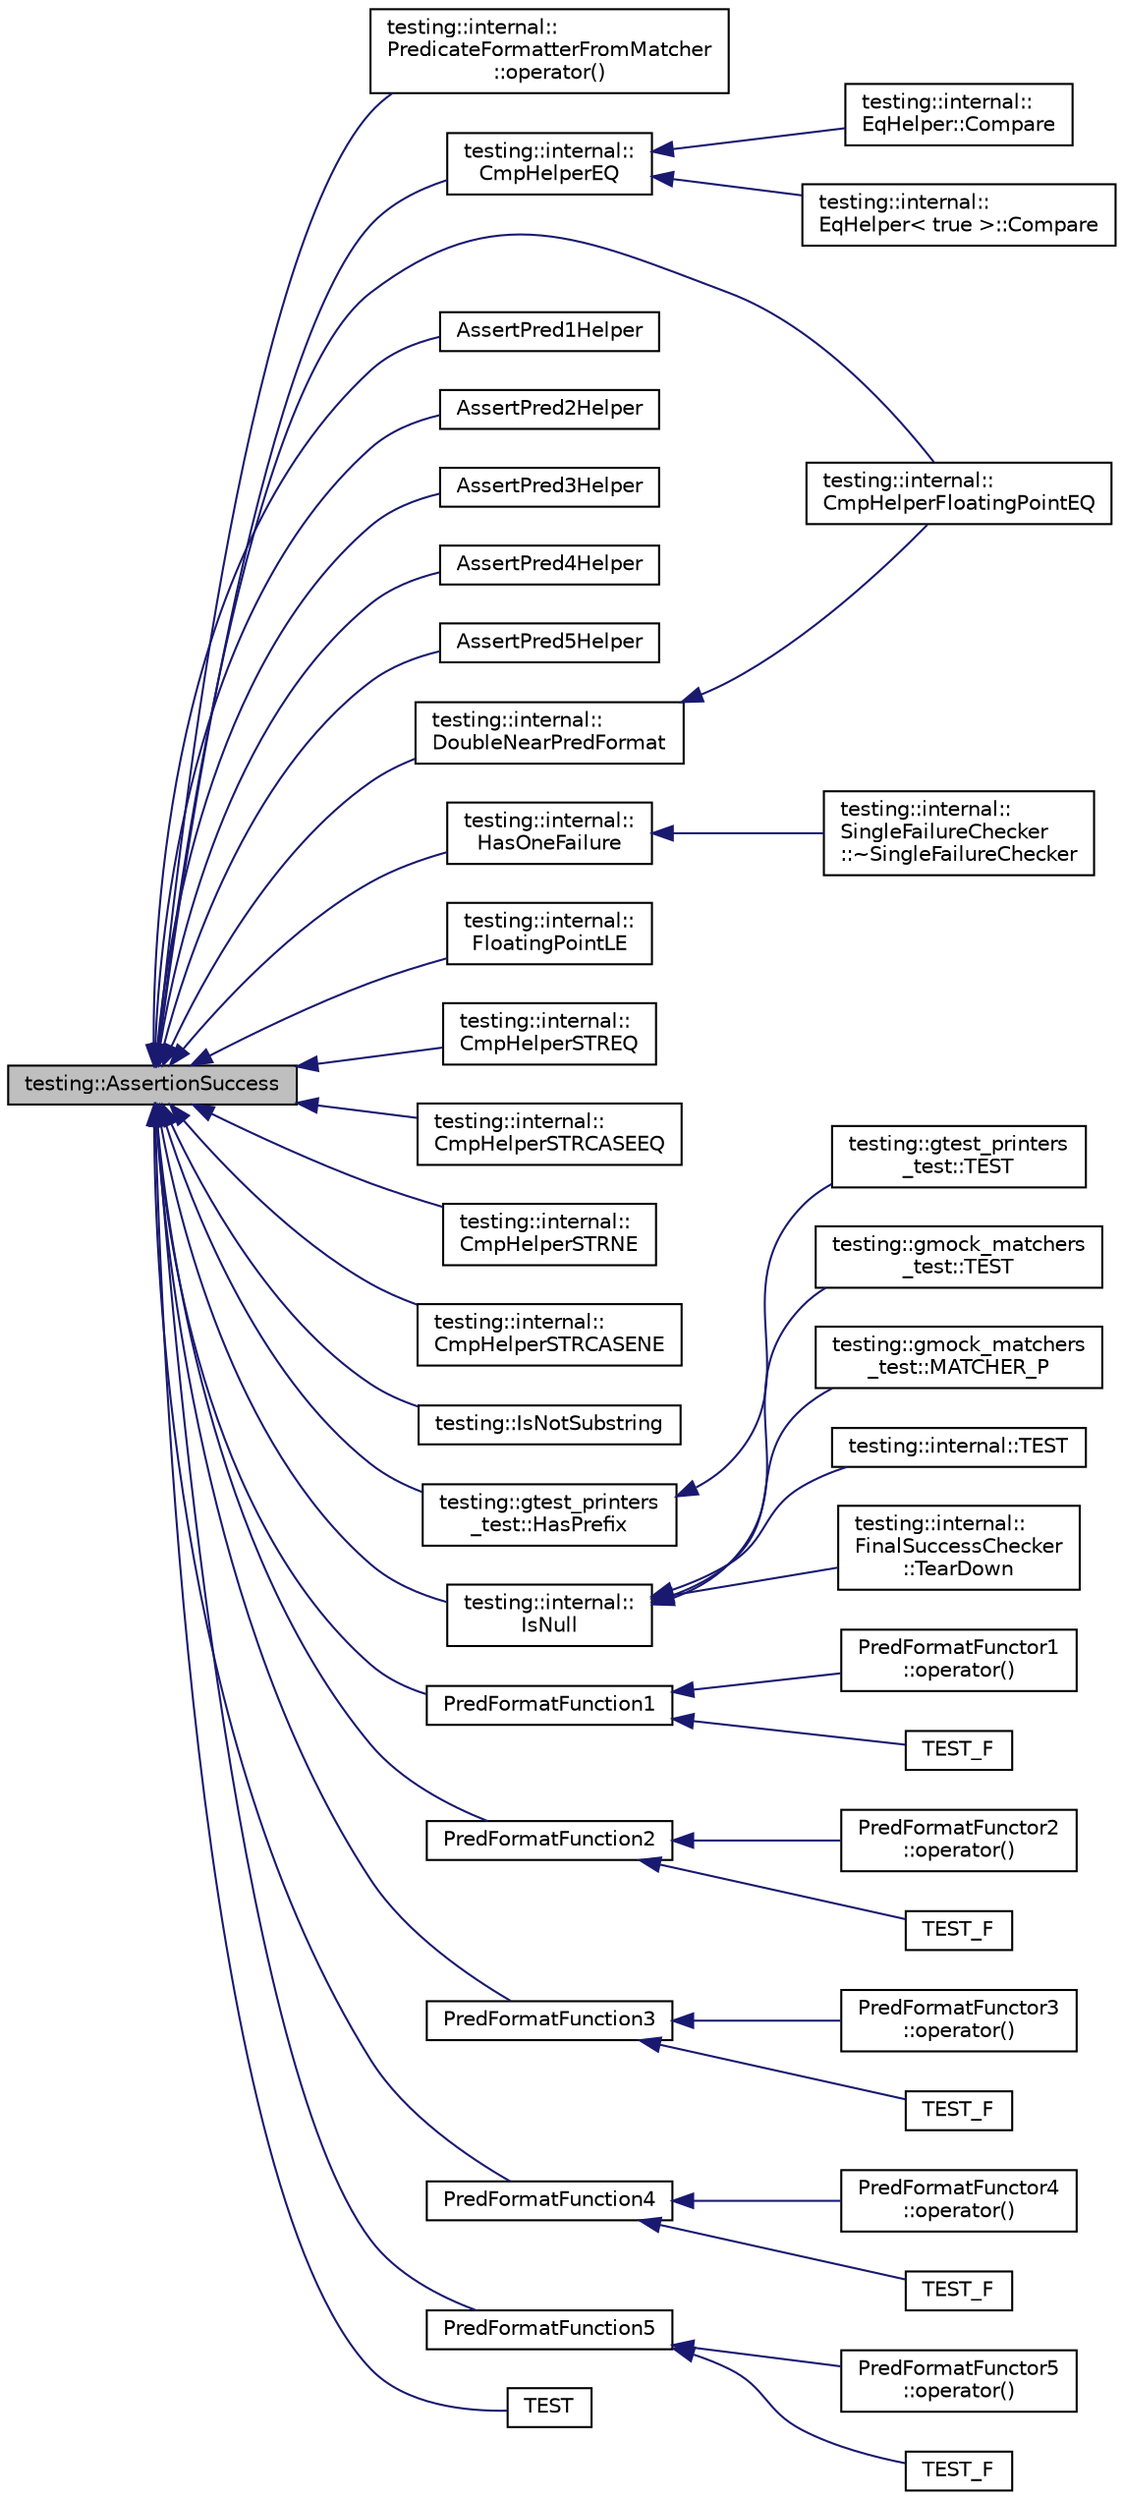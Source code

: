 digraph "testing::AssertionSuccess"
{
  edge [fontname="Helvetica",fontsize="10",labelfontname="Helvetica",labelfontsize="10"];
  node [fontname="Helvetica",fontsize="10",shape=record];
  rankdir="LR";
  Node330 [label="testing::AssertionSuccess",height=0.2,width=0.4,color="black", fillcolor="grey75", style="filled", fontcolor="black"];
  Node330 -> Node331 [dir="back",color="midnightblue",fontsize="10",style="solid",fontname="Helvetica"];
  Node331 [label="testing::internal::\lPredicateFormatterFromMatcher\l::operator()",height=0.2,width=0.4,color="black", fillcolor="white", style="filled",URL="$df/dd3/classtesting_1_1internal_1_1_predicate_formatter_from_matcher.html#a51d28bee5f86347ea34b7a0f2758b599"];
  Node330 -> Node332 [dir="back",color="midnightblue",fontsize="10",style="solid",fontname="Helvetica"];
  Node332 [label="testing::internal::\lCmpHelperEQ",height=0.2,width=0.4,color="black", fillcolor="white", style="filled",URL="$d0/da7/namespacetesting_1_1internal.html#a4638c74d9b32e971f9b321af6fafc2f1"];
  Node332 -> Node333 [dir="back",color="midnightblue",fontsize="10",style="solid",fontname="Helvetica"];
  Node333 [label="testing::internal::\lEqHelper::Compare",height=0.2,width=0.4,color="black", fillcolor="white", style="filled",URL="$d2/d1a/classtesting_1_1internal_1_1_eq_helper.html#ae3572c7374534a916b9117efaa89f33f"];
  Node332 -> Node334 [dir="back",color="midnightblue",fontsize="10",style="solid",fontname="Helvetica"];
  Node334 [label="testing::internal::\lEqHelper\< true \>::Compare",height=0.2,width=0.4,color="black", fillcolor="white", style="filled",URL="$d1/db2/classtesting_1_1internal_1_1_eq_helper_3_01true_01_4.html#a12c7194b2a210b61f06c912eef484ca6"];
  Node330 -> Node335 [dir="back",color="midnightblue",fontsize="10",style="solid",fontname="Helvetica"];
  Node335 [label="testing::internal::\lCmpHelperFloatingPointEQ",height=0.2,width=0.4,color="black", fillcolor="white", style="filled",URL="$d0/da7/namespacetesting_1_1internal.html#a98ce463e5dbe0c6120fa817e1f8f2944"];
  Node330 -> Node336 [dir="back",color="midnightblue",fontsize="10",style="solid",fontname="Helvetica"];
  Node336 [label="AssertPred1Helper",height=0.2,width=0.4,color="black", fillcolor="white", style="filled",URL="$db/d6e/gtest__pred__impl_8h.html#a41d32b74fac585ac04cc9ba037c9fed4"];
  Node330 -> Node337 [dir="back",color="midnightblue",fontsize="10",style="solid",fontname="Helvetica"];
  Node337 [label="AssertPred2Helper",height=0.2,width=0.4,color="black", fillcolor="white", style="filled",URL="$db/d6e/gtest__pred__impl_8h.html#aa21b5175030ef2d76837bde68459effe"];
  Node330 -> Node338 [dir="back",color="midnightblue",fontsize="10",style="solid",fontname="Helvetica"];
  Node338 [label="AssertPred3Helper",height=0.2,width=0.4,color="black", fillcolor="white", style="filled",URL="$db/d6e/gtest__pred__impl_8h.html#ae48a4ec033f85849b47bcbd2aa94baab"];
  Node330 -> Node339 [dir="back",color="midnightblue",fontsize="10",style="solid",fontname="Helvetica"];
  Node339 [label="AssertPred4Helper",height=0.2,width=0.4,color="black", fillcolor="white", style="filled",URL="$db/d6e/gtest__pred__impl_8h.html#a22f4e27e6b18091281c45d4395c98517"];
  Node330 -> Node340 [dir="back",color="midnightblue",fontsize="10",style="solid",fontname="Helvetica"];
  Node340 [label="AssertPred5Helper",height=0.2,width=0.4,color="black", fillcolor="white", style="filled",URL="$db/d6e/gtest__pred__impl_8h.html#a1012d0b317e600d13b1a74712f0d8a48"];
  Node330 -> Node341 [dir="back",color="midnightblue",fontsize="10",style="solid",fontname="Helvetica"];
  Node341 [label="testing::internal::\lHasOneFailure",height=0.2,width=0.4,color="black", fillcolor="white", style="filled",URL="$d0/da7/namespacetesting_1_1internal.html#a38618bb530a57a3ee8c80dc02af09aab"];
  Node341 -> Node342 [dir="back",color="midnightblue",fontsize="10",style="solid",fontname="Helvetica"];
  Node342 [label="testing::internal::\lSingleFailureChecker\l::~SingleFailureChecker",height=0.2,width=0.4,color="black", fillcolor="white", style="filled",URL="$d8/d9a/classtesting_1_1internal_1_1_single_failure_checker.html#a4b0a907c9c1b350c79d70af138e9f0bf"];
  Node330 -> Node343 [dir="back",color="midnightblue",fontsize="10",style="solid",fontname="Helvetica"];
  Node343 [label="testing::internal::\lDoubleNearPredFormat",height=0.2,width=0.4,color="black", fillcolor="white", style="filled",URL="$d0/da7/namespacetesting_1_1internal.html#a4f70b36c624b54c2362aeecc2f05ee8c"];
  Node343 -> Node335 [dir="back",color="midnightblue",fontsize="10",style="solid",fontname="Helvetica"];
  Node330 -> Node344 [dir="back",color="midnightblue",fontsize="10",style="solid",fontname="Helvetica"];
  Node344 [label="testing::internal::\lFloatingPointLE",height=0.2,width=0.4,color="black", fillcolor="white", style="filled",URL="$d0/da7/namespacetesting_1_1internal.html#a17b52b6b1f81f6dcad5cc4d12e5173a6"];
  Node330 -> Node345 [dir="back",color="midnightblue",fontsize="10",style="solid",fontname="Helvetica"];
  Node345 [label="testing::internal::\lCmpHelperSTREQ",height=0.2,width=0.4,color="black", fillcolor="white", style="filled",URL="$d0/da7/namespacetesting_1_1internal.html#a711a396ed8f636ecd14a850a89d181b6"];
  Node330 -> Node346 [dir="back",color="midnightblue",fontsize="10",style="solid",fontname="Helvetica"];
  Node346 [label="testing::internal::\lCmpHelperSTRCASEEQ",height=0.2,width=0.4,color="black", fillcolor="white", style="filled",URL="$d0/da7/namespacetesting_1_1internal.html#a30dfeb01f1bc8087c7d05205d5fa75c1"];
  Node330 -> Node347 [dir="back",color="midnightblue",fontsize="10",style="solid",fontname="Helvetica"];
  Node347 [label="testing::internal::\lCmpHelperSTRNE",height=0.2,width=0.4,color="black", fillcolor="white", style="filled",URL="$d0/da7/namespacetesting_1_1internal.html#af2d31c77ce73e1003a64bd7ca3564bbe"];
  Node330 -> Node348 [dir="back",color="midnightblue",fontsize="10",style="solid",fontname="Helvetica"];
  Node348 [label="testing::internal::\lCmpHelperSTRCASENE",height=0.2,width=0.4,color="black", fillcolor="white", style="filled",URL="$d0/da7/namespacetesting_1_1internal.html#a7e31d489f06ab8f6a81a7729f0c377e7"];
  Node330 -> Node349 [dir="back",color="midnightblue",fontsize="10",style="solid",fontname="Helvetica"];
  Node349 [label="testing::IsNotSubstring",height=0.2,width=0.4,color="black", fillcolor="white", style="filled",URL="$d0/d75/namespacetesting.html#abe7b3fa1c9528745f934d4a14155ea87"];
  Node330 -> Node350 [dir="back",color="midnightblue",fontsize="10",style="solid",fontname="Helvetica"];
  Node350 [label="testing::gtest_printers\l_test::HasPrefix",height=0.2,width=0.4,color="black", fillcolor="white", style="filled",URL="$dd/d01/namespacetesting_1_1gtest__printers__test.html#abbd436200da6c80944c8a7504fb56ea1"];
  Node350 -> Node351 [dir="back",color="midnightblue",fontsize="10",style="solid",fontname="Helvetica"];
  Node351 [label="testing::gtest_printers\l_test::TEST",height=0.2,width=0.4,color="black", fillcolor="white", style="filled",URL="$dd/d01/namespacetesting_1_1gtest__printers__test.html#a434cafcc1dbee409992bbb1593034480"];
  Node330 -> Node352 [dir="back",color="midnightblue",fontsize="10",style="solid",fontname="Helvetica"];
  Node352 [label="testing::internal::\lIsNull",height=0.2,width=0.4,color="black", fillcolor="white", style="filled",URL="$d0/da7/namespacetesting_1_1internal.html#adcfd37a66bc4cb0e8291cf46e1a6c72b"];
  Node352 -> Node353 [dir="back",color="midnightblue",fontsize="10",style="solid",fontname="Helvetica"];
  Node353 [label="testing::gmock_matchers\l_test::TEST",height=0.2,width=0.4,color="black", fillcolor="white", style="filled",URL="$d5/de1/namespacetesting_1_1gmock__matchers__test.html#ae1c2971c161e051bf52b86b62c51bb95"];
  Node352 -> Node354 [dir="back",color="midnightblue",fontsize="10",style="solid",fontname="Helvetica"];
  Node354 [label="testing::gmock_matchers\l_test::MATCHER_P",height=0.2,width=0.4,color="black", fillcolor="white", style="filled",URL="$d5/de1/namespacetesting_1_1gmock__matchers__test.html#a3d3f285bba1766bf9daf840a16e79924"];
  Node352 -> Node355 [dir="back",color="midnightblue",fontsize="10",style="solid",fontname="Helvetica"];
  Node355 [label="testing::internal::TEST",height=0.2,width=0.4,color="black", fillcolor="white", style="filled",URL="$d0/da7/namespacetesting_1_1internal.html#a33809333fe5b5f33c2bd56ddcdd1dbb6"];
  Node352 -> Node356 [dir="back",color="midnightblue",fontsize="10",style="solid",fontname="Helvetica"];
  Node356 [label="testing::internal::\lFinalSuccessChecker\l::TearDown",height=0.2,width=0.4,color="black", fillcolor="white", style="filled",URL="$dd/d88/classtesting_1_1internal_1_1_final_success_checker.html#a8f39d12a1f2bfe8c6c04b5c6749382c9"];
  Node330 -> Node357 [dir="back",color="midnightblue",fontsize="10",style="solid",fontname="Helvetica"];
  Node357 [label="PredFormatFunction1",height=0.2,width=0.4,color="black", fillcolor="white", style="filled",URL="$da/d85/gtest__pred__impl__unittest_8cc.html#af5b63802199e417c73c46cbacc73f4ed"];
  Node357 -> Node358 [dir="back",color="midnightblue",fontsize="10",style="solid",fontname="Helvetica"];
  Node358 [label="PredFormatFunctor1\l::operator()",height=0.2,width=0.4,color="black", fillcolor="white", style="filled",URL="$db/d93/struct_pred_format_functor1.html#ac2c414b5fa65b41b0ab5967f9f1e5bff"];
  Node357 -> Node359 [dir="back",color="midnightblue",fontsize="10",style="solid",fontname="Helvetica"];
  Node359 [label="TEST_F",height=0.2,width=0.4,color="black", fillcolor="white", style="filled",URL="$da/d85/gtest__pred__impl__unittest_8cc.html#a00575e7356ae80bbd71ab684ccd65ac3"];
  Node330 -> Node360 [dir="back",color="midnightblue",fontsize="10",style="solid",fontname="Helvetica"];
  Node360 [label="PredFormatFunction2",height=0.2,width=0.4,color="black", fillcolor="white", style="filled",URL="$da/d85/gtest__pred__impl__unittest_8cc.html#ac47f2d44062a47c907d113375ec47d47"];
  Node360 -> Node361 [dir="back",color="midnightblue",fontsize="10",style="solid",fontname="Helvetica"];
  Node361 [label="PredFormatFunctor2\l::operator()",height=0.2,width=0.4,color="black", fillcolor="white", style="filled",URL="$d4/daf/struct_pred_format_functor2.html#a0169e0105e15d5c63bece2a20646b22b"];
  Node360 -> Node362 [dir="back",color="midnightblue",fontsize="10",style="solid",fontname="Helvetica"];
  Node362 [label="TEST_F",height=0.2,width=0.4,color="black", fillcolor="white", style="filled",URL="$da/d85/gtest__pred__impl__unittest_8cc.html#aab4f3bf01d55a7228147db3c959fd830"];
  Node330 -> Node363 [dir="back",color="midnightblue",fontsize="10",style="solid",fontname="Helvetica"];
  Node363 [label="PredFormatFunction3",height=0.2,width=0.4,color="black", fillcolor="white", style="filled",URL="$da/d85/gtest__pred__impl__unittest_8cc.html#abddc62e1faf4d19992a0acb69577e0f3"];
  Node363 -> Node364 [dir="back",color="midnightblue",fontsize="10",style="solid",fontname="Helvetica"];
  Node364 [label="PredFormatFunctor3\l::operator()",height=0.2,width=0.4,color="black", fillcolor="white", style="filled",URL="$d3/dc7/struct_pred_format_functor3.html#a35575b0ed1e572d3a31603b07a3f6b30"];
  Node363 -> Node365 [dir="back",color="midnightblue",fontsize="10",style="solid",fontname="Helvetica"];
  Node365 [label="TEST_F",height=0.2,width=0.4,color="black", fillcolor="white", style="filled",URL="$da/d85/gtest__pred__impl__unittest_8cc.html#a1d3e62b254c408b35bf05205699dca87"];
  Node330 -> Node366 [dir="back",color="midnightblue",fontsize="10",style="solid",fontname="Helvetica"];
  Node366 [label="PredFormatFunction4",height=0.2,width=0.4,color="black", fillcolor="white", style="filled",URL="$da/d85/gtest__pred__impl__unittest_8cc.html#a9fbd4c3333dcc98c0cfee19ce28bc2b1"];
  Node366 -> Node367 [dir="back",color="midnightblue",fontsize="10",style="solid",fontname="Helvetica"];
  Node367 [label="PredFormatFunctor4\l::operator()",height=0.2,width=0.4,color="black", fillcolor="white", style="filled",URL="$d1/df9/struct_pred_format_functor4.html#a97061d2b9eadf357f4e50a75f5a9af5b"];
  Node366 -> Node368 [dir="back",color="midnightblue",fontsize="10",style="solid",fontname="Helvetica"];
  Node368 [label="TEST_F",height=0.2,width=0.4,color="black", fillcolor="white", style="filled",URL="$da/d85/gtest__pred__impl__unittest_8cc.html#a1a34c19097ac1b8c806460f6bbaad59a"];
  Node330 -> Node369 [dir="back",color="midnightblue",fontsize="10",style="solid",fontname="Helvetica"];
  Node369 [label="PredFormatFunction5",height=0.2,width=0.4,color="black", fillcolor="white", style="filled",URL="$da/d85/gtest__pred__impl__unittest_8cc.html#a09cbd3b6651151c3b97a890d28bdb75f"];
  Node369 -> Node370 [dir="back",color="midnightblue",fontsize="10",style="solid",fontname="Helvetica"];
  Node370 [label="PredFormatFunctor5\l::operator()",height=0.2,width=0.4,color="black", fillcolor="white", style="filled",URL="$d6/dcd/struct_pred_format_functor5.html#a0fe9e8e9ae614ea577cf1b34e9cfde58"];
  Node369 -> Node371 [dir="back",color="midnightblue",fontsize="10",style="solid",fontname="Helvetica"];
  Node371 [label="TEST_F",height=0.2,width=0.4,color="black", fillcolor="white", style="filled",URL="$da/d85/gtest__pred__impl__unittest_8cc.html#ada0ed61c55660de8027dfe787136c0d8"];
  Node330 -> Node372 [dir="back",color="midnightblue",fontsize="10",style="solid",fontname="Helvetica"];
  Node372 [label="TEST",height=0.2,width=0.4,color="black", fillcolor="white", style="filled",URL="$df/d01/gtest__unittest_8cc.html#a1f4d6acbaf3df6080caf7e24f05a0be5"];
}
